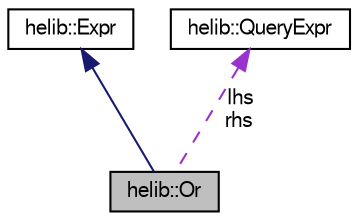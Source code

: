 digraph "helib::Or"
{
  edge [fontname="FreeSans",fontsize="10",labelfontname="FreeSans",labelfontsize="10"];
  node [fontname="FreeSans",fontsize="10",shape=record];
  Node2 [label="helib::Or",height=0.2,width=0.4,color="black", fillcolor="grey75", style="filled", fontcolor="black"];
  Node3 -> Node2 [dir="back",color="midnightblue",fontsize="10",style="solid"];
  Node3 [label="helib::Expr",height=0.2,width=0.4,color="black", fillcolor="white", style="filled",URL="$structhelib_1_1_expr.html",tooltip="Base structure for logical expressions. "];
  Node4 -> Node2 [dir="back",color="darkorchid3",fontsize="10",style="dashed",label=" lhs\nrhs" ];
  Node4 [label="helib::QueryExpr",height=0.2,width=0.4,color="black", fillcolor="white", style="filled",URL="$classhelib_1_1_query_expr.html",tooltip="A class wrapping a shared pointer to an Expr object. "];
}
